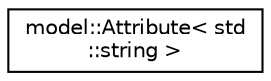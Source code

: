 digraph "Graphical Class Hierarchy"
{
 // LATEX_PDF_SIZE
  edge [fontname="Helvetica",fontsize="10",labelfontname="Helvetica",labelfontsize="10"];
  node [fontname="Helvetica",fontsize="10",shape=record];
  rankdir="LR";
  Node0 [label="model::Attribute\< std\l::string \>",height=0.2,width=0.4,color="black", fillcolor="white", style="filled",URL="$classmodel_1_1Attribute.html",tooltip=" "];
}
